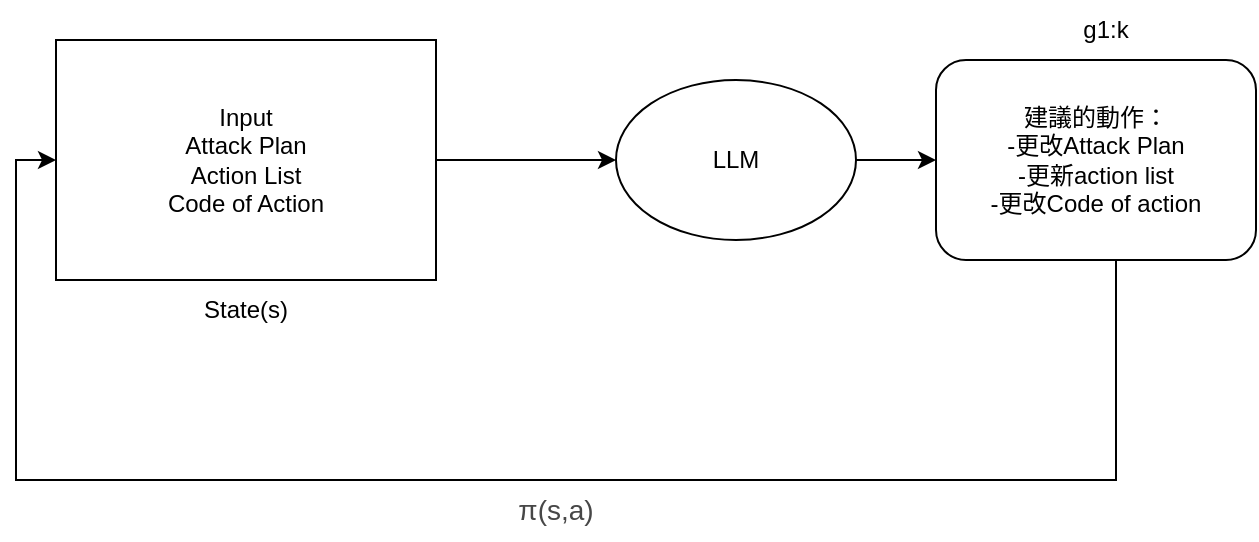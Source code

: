 <mxfile version="26.1.0">
  <diagram name="Page-1" id="vE4XdKXxvLMoqNHUQSdx">
    <mxGraphModel dx="1050" dy="562" grid="1" gridSize="10" guides="1" tooltips="1" connect="1" arrows="1" fold="1" page="1" pageScale="1" pageWidth="827" pageHeight="1169" math="0" shadow="0">
      <root>
        <mxCell id="0" />
        <mxCell id="1" parent="0" />
        <mxCell id="quFj3h72N23uEDWzQp3o-3" value="" style="group" vertex="1" connectable="0" parent="1">
          <mxGeometry x="150" y="50" width="190" height="150" as="geometry" />
        </mxCell>
        <mxCell id="quFj3h72N23uEDWzQp3o-1" value="&lt;div&gt;Input&lt;/div&gt;Attack Plan&lt;div&gt;Action List&lt;/div&gt;&lt;div&gt;Code of Action&lt;/div&gt;" style="rounded=0;whiteSpace=wrap;html=1;" vertex="1" parent="quFj3h72N23uEDWzQp3o-3">
          <mxGeometry width="190" height="120" as="geometry" />
        </mxCell>
        <mxCell id="quFj3h72N23uEDWzQp3o-2" value="State(s)" style="text;html=1;align=center;verticalAlign=middle;whiteSpace=wrap;rounded=0;" vertex="1" parent="quFj3h72N23uEDWzQp3o-3">
          <mxGeometry y="120" width="190" height="30" as="geometry" />
        </mxCell>
        <mxCell id="quFj3h72N23uEDWzQp3o-7" value="" style="edgeStyle=orthogonalEdgeStyle;rounded=0;orthogonalLoop=1;jettySize=auto;html=1;" edge="1" parent="1" source="quFj3h72N23uEDWzQp3o-4" target="quFj3h72N23uEDWzQp3o-6">
          <mxGeometry relative="1" as="geometry" />
        </mxCell>
        <mxCell id="quFj3h72N23uEDWzQp3o-4" value="LLM" style="ellipse;whiteSpace=wrap;html=1;" vertex="1" parent="1">
          <mxGeometry x="430" y="70" width="120" height="80" as="geometry" />
        </mxCell>
        <mxCell id="quFj3h72N23uEDWzQp3o-5" value="" style="edgeStyle=orthogonalEdgeStyle;rounded=0;orthogonalLoop=1;jettySize=auto;html=1;" edge="1" parent="1" source="quFj3h72N23uEDWzQp3o-1" target="quFj3h72N23uEDWzQp3o-4">
          <mxGeometry relative="1" as="geometry" />
        </mxCell>
        <mxCell id="quFj3h72N23uEDWzQp3o-8" style="edgeStyle=orthogonalEdgeStyle;rounded=0;orthogonalLoop=1;jettySize=auto;html=1;entryX=0;entryY=0.5;entryDx=0;entryDy=0;" edge="1" parent="1" source="quFj3h72N23uEDWzQp3o-6" target="quFj3h72N23uEDWzQp3o-1">
          <mxGeometry relative="1" as="geometry">
            <Array as="points">
              <mxPoint x="680" y="270" />
              <mxPoint x="130" y="270" />
              <mxPoint x="130" y="110" />
            </Array>
          </mxGeometry>
        </mxCell>
        <mxCell id="quFj3h72N23uEDWzQp3o-6" value="建議的動作：&lt;div&gt;-更改Attack Plan&lt;/div&gt;&lt;div&gt;-更新action list&lt;/div&gt;&lt;div&gt;-更改Code of action&lt;/div&gt;" style="rounded=1;whiteSpace=wrap;html=1;" vertex="1" parent="1">
          <mxGeometry x="590" y="60" width="160" height="100" as="geometry" />
        </mxCell>
        <mxCell id="quFj3h72N23uEDWzQp3o-9" value="&lt;span style=&quot;color: rgb(71, 71, 71); font-family: Arial, sans-serif; font-size: 14px; text-align: left; background-color: rgb(255, 255, 255);&quot;&gt;π(s,a)&lt;/span&gt;" style="text;html=1;align=center;verticalAlign=middle;whiteSpace=wrap;rounded=0;" vertex="1" parent="1">
          <mxGeometry x="370" y="270" width="60" height="30" as="geometry" />
        </mxCell>
        <mxCell id="quFj3h72N23uEDWzQp3o-10" value="g1:k" style="text;html=1;align=center;verticalAlign=middle;whiteSpace=wrap;rounded=0;" vertex="1" parent="1">
          <mxGeometry x="630" y="30" width="90" height="30" as="geometry" />
        </mxCell>
      </root>
    </mxGraphModel>
  </diagram>
</mxfile>
